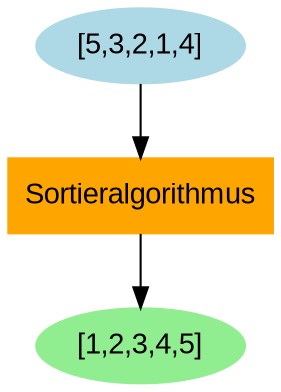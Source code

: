 digraph R {
  "Eingabe"[color="lightblue",style="filled",label="[5,3,2,1,4]",fontname="Arial"]
  "Algorithmus"[color="orange",style="filled",shape="box",label="Sortieralgorithmus",fontname="Arial"]
  "Ausgabe"[color="lightgreen",style="filled",label="[1,2,3,4,5]",fontname="Arial"]
  "Eingabe"->"Algorithmus"->"Ausgabe"
}
